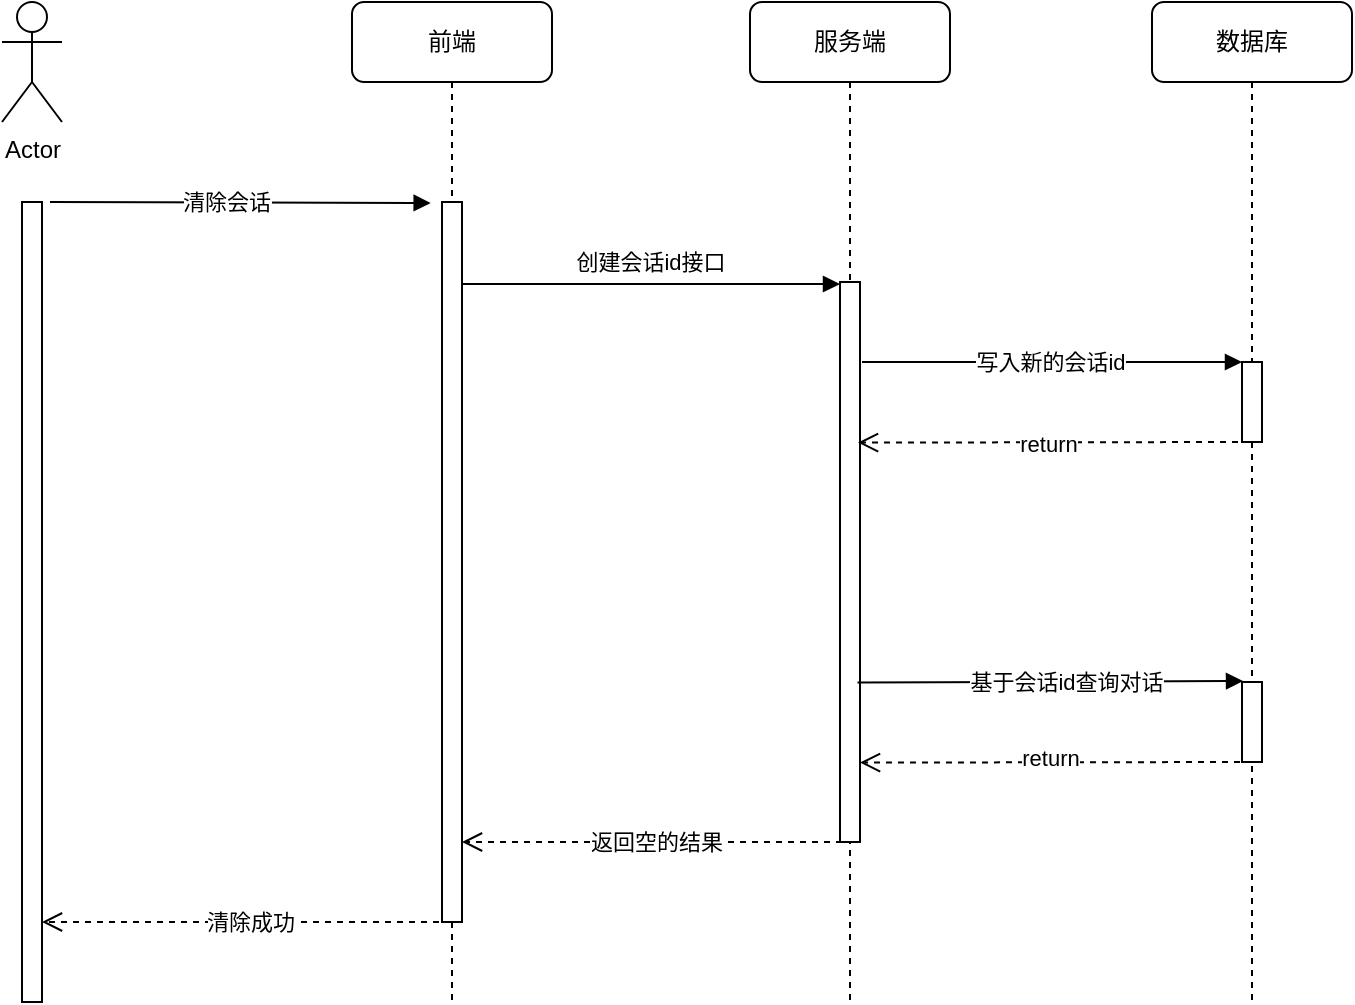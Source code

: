 <mxfile version="26.2.13">
  <diagram name="第 1 页" id="O7w0kg6Vq2VkU8xewvDO">
    <mxGraphModel dx="1723" dy="919" grid="1" gridSize="10" guides="1" tooltips="1" connect="1" arrows="1" fold="1" page="1" pageScale="1" pageWidth="827" pageHeight="1169" math="0" shadow="0">
      <root>
        <mxCell id="0" />
        <mxCell id="1" parent="0" />
        <mxCell id="6d9oQKjGZ643a8s9bJxl-1" value="服务端" style="shape=umlLifeline;perimeter=lifelinePerimeter;whiteSpace=wrap;html=1;container=1;collapsible=0;recursiveResize=0;outlineConnect=0;rounded=1;shadow=0;comic=0;labelBackgroundColor=none;strokeWidth=1;fontFamily=Verdana;fontSize=12;align=center;" vertex="1" parent="1">
          <mxGeometry x="469" y="20" width="100" height="500" as="geometry" />
        </mxCell>
        <mxCell id="6d9oQKjGZ643a8s9bJxl-4" value="" style="html=1;points=[];perimeter=orthogonalPerimeter;rounded=0;shadow=0;comic=0;labelBackgroundColor=none;strokeWidth=1;fontFamily=Verdana;fontSize=12;align=center;" vertex="1" parent="6d9oQKjGZ643a8s9bJxl-1">
          <mxGeometry x="45" y="140" width="10" height="280" as="geometry" />
        </mxCell>
        <mxCell id="6d9oQKjGZ643a8s9bJxl-5" value="" style="html=1;verticalAlign=bottom;endArrow=block;labelBackgroundColor=none;fontFamily=Verdana;fontSize=12;edgeStyle=elbowEdgeStyle;elbow=horizontal;" edge="1" parent="6d9oQKjGZ643a8s9bJxl-1">
          <mxGeometry x="-0.305" y="-119" relative="1" as="geometry">
            <mxPoint x="-145" y="141" as="sourcePoint" />
            <mxPoint x="45" y="141" as="targetPoint" />
            <mxPoint as="offset" />
          </mxGeometry>
        </mxCell>
        <mxCell id="6d9oQKjGZ643a8s9bJxl-6" value="创建会话id接口" style="edgeLabel;html=1;align=center;verticalAlign=middle;resizable=0;points=[];" vertex="1" connectable="0" parent="6d9oQKjGZ643a8s9bJxl-5">
          <mxGeometry x="-0.079" y="1" relative="1" as="geometry">
            <mxPoint x="7" y="-10" as="offset" />
          </mxGeometry>
        </mxCell>
        <mxCell id="6d9oQKjGZ643a8s9bJxl-7" value="" style="html=1;points=[];perimeter=orthogonalPerimeter;rounded=0;shadow=0;comic=0;labelBackgroundColor=none;strokeWidth=1;fontFamily=Verdana;fontSize=12;align=center;" vertex="1" parent="1">
          <mxGeometry x="105" y="120" width="10" height="400" as="geometry" />
        </mxCell>
        <mxCell id="6d9oQKjGZ643a8s9bJxl-8" value="" style="html=1;verticalAlign=bottom;endArrow=block;entryX=0.033;entryY=0.02;labelBackgroundColor=none;fontFamily=Verdana;fontSize=12;edgeStyle=elbowEdgeStyle;elbow=vertical;entryDx=0;entryDy=0;entryPerimeter=0;" edge="1" parent="1">
          <mxGeometry x="0.062" y="9" relative="1" as="geometry">
            <mxPoint x="119" y="120" as="sourcePoint" />
            <mxPoint x="309.33" y="121" as="targetPoint" />
            <mxPoint as="offset" />
          </mxGeometry>
        </mxCell>
        <mxCell id="6d9oQKjGZ643a8s9bJxl-9" value="清除会话" style="edgeLabel;html=1;align=center;verticalAlign=middle;resizable=0;points=[];" vertex="1" connectable="0" parent="6d9oQKjGZ643a8s9bJxl-8">
          <mxGeometry x="-0.079" y="1" relative="1" as="geometry">
            <mxPoint as="offset" />
          </mxGeometry>
        </mxCell>
        <mxCell id="6d9oQKjGZ643a8s9bJxl-10" value="Actor" style="shape=umlActor;verticalLabelPosition=bottom;verticalAlign=top;html=1;" vertex="1" parent="1">
          <mxGeometry x="95" y="20" width="30" height="60" as="geometry" />
        </mxCell>
        <mxCell id="6d9oQKjGZ643a8s9bJxl-11" value="前端" style="shape=umlLifeline;perimeter=lifelinePerimeter;whiteSpace=wrap;html=1;container=1;collapsible=0;recursiveResize=0;outlineConnect=0;rounded=1;shadow=0;comic=0;labelBackgroundColor=none;strokeWidth=1;fontFamily=Verdana;fontSize=12;align=center;movable=1;resizable=1;rotatable=1;deletable=1;editable=1;locked=0;connectable=1;" vertex="1" parent="1">
          <mxGeometry x="270" y="20" width="100" height="500" as="geometry" />
        </mxCell>
        <mxCell id="6d9oQKjGZ643a8s9bJxl-12" value="" style="html=1;points=[];perimeter=orthogonalPerimeter;rounded=0;shadow=0;comic=0;labelBackgroundColor=none;strokeWidth=1;fontFamily=Verdana;fontSize=12;align=center;" vertex="1" parent="6d9oQKjGZ643a8s9bJxl-11">
          <mxGeometry x="45" y="100" width="10" height="360" as="geometry" />
        </mxCell>
        <mxCell id="6d9oQKjGZ643a8s9bJxl-13" value="" style="html=1;verticalAlign=bottom;endArrow=open;dashed=1;endSize=8;labelBackgroundColor=none;fontFamily=Verdana;fontSize=12;" edge="1" parent="6d9oQKjGZ643a8s9bJxl-11">
          <mxGeometry x="-0.183" y="50" relative="1" as="geometry">
            <mxPoint x="55.0" y="420" as="targetPoint" />
            <mxPoint x="245" y="420" as="sourcePoint" />
            <mxPoint as="offset" />
          </mxGeometry>
        </mxCell>
        <mxCell id="6d9oQKjGZ643a8s9bJxl-14" value="返回空的结果" style="edgeLabel;html=1;align=center;verticalAlign=middle;resizable=0;points=[];" vertex="1" connectable="0" parent="6d9oQKjGZ643a8s9bJxl-13">
          <mxGeometry x="0.037" y="1" relative="1" as="geometry">
            <mxPoint x="5" y="-1" as="offset" />
          </mxGeometry>
        </mxCell>
        <mxCell id="6d9oQKjGZ643a8s9bJxl-15" value="数据库" style="shape=umlLifeline;perimeter=lifelinePerimeter;whiteSpace=wrap;html=1;container=1;collapsible=0;recursiveResize=0;outlineConnect=0;rounded=1;shadow=0;comic=0;labelBackgroundColor=none;strokeWidth=1;fontFamily=Verdana;fontSize=12;align=center;" vertex="1" parent="1">
          <mxGeometry x="670" y="20" width="100" height="500" as="geometry" />
        </mxCell>
        <mxCell id="6d9oQKjGZ643a8s9bJxl-16" value="" style="html=1;points=[];perimeter=orthogonalPerimeter;rounded=0;shadow=0;comic=0;labelBackgroundColor=none;strokeWidth=1;fontFamily=Verdana;fontSize=12;align=center;" vertex="1" parent="6d9oQKjGZ643a8s9bJxl-15">
          <mxGeometry x="45" y="180" width="10" height="40" as="geometry" />
        </mxCell>
        <mxCell id="6d9oQKjGZ643a8s9bJxl-17" value="" style="html=1;verticalAlign=bottom;endArrow=block;labelBackgroundColor=none;fontFamily=Verdana;fontSize=12;edgeStyle=elbowEdgeStyle;elbow=vertical;" edge="1" parent="6d9oQKjGZ643a8s9bJxl-15">
          <mxGeometry x="0.062" y="9" relative="1" as="geometry">
            <mxPoint x="-145" y="180" as="sourcePoint" />
            <mxPoint x="45" y="180" as="targetPoint" />
            <mxPoint as="offset" />
          </mxGeometry>
        </mxCell>
        <mxCell id="6d9oQKjGZ643a8s9bJxl-18" value="写入新的会话id" style="edgeLabel;html=1;align=center;verticalAlign=middle;resizable=0;points=[];" vertex="1" connectable="0" parent="6d9oQKjGZ643a8s9bJxl-17">
          <mxGeometry x="-0.079" y="1" relative="1" as="geometry">
            <mxPoint x="6" y="1" as="offset" />
          </mxGeometry>
        </mxCell>
        <mxCell id="6d9oQKjGZ643a8s9bJxl-21" value="" style="html=1;points=[];perimeter=orthogonalPerimeter;rounded=0;shadow=0;comic=0;labelBackgroundColor=none;strokeWidth=1;fontFamily=Verdana;fontSize=12;align=center;" vertex="1" parent="6d9oQKjGZ643a8s9bJxl-15">
          <mxGeometry x="45" y="340" width="10" height="40" as="geometry" />
        </mxCell>
        <mxCell id="6d9oQKjGZ643a8s9bJxl-22" value="" style="html=1;verticalAlign=bottom;endArrow=open;dashed=1;endSize=8;labelBackgroundColor=none;fontFamily=Verdana;fontSize=12;" edge="1" parent="1">
          <mxGeometry x="-0.183" y="50" relative="1" as="geometry">
            <mxPoint x="523" y="240.29" as="targetPoint" />
            <mxPoint x="719" y="240" as="sourcePoint" />
            <mxPoint as="offset" />
          </mxGeometry>
        </mxCell>
        <mxCell id="6d9oQKjGZ643a8s9bJxl-23" value="return" style="edgeLabel;html=1;align=center;verticalAlign=middle;resizable=0;points=[];" vertex="1" connectable="0" parent="6d9oQKjGZ643a8s9bJxl-22">
          <mxGeometry x="0.037" y="1" relative="1" as="geometry">
            <mxPoint as="offset" />
          </mxGeometry>
        </mxCell>
        <mxCell id="6d9oQKjGZ643a8s9bJxl-26" value="" style="html=1;verticalAlign=bottom;endArrow=open;dashed=1;endSize=8;labelBackgroundColor=none;fontFamily=Verdana;fontSize=12;" edge="1" parent="1">
          <mxGeometry x="-0.183" y="50" relative="1" as="geometry">
            <mxPoint x="115.0" y="480" as="targetPoint" />
            <mxPoint x="319.5" y="480" as="sourcePoint" />
            <mxPoint as="offset" />
          </mxGeometry>
        </mxCell>
        <mxCell id="6d9oQKjGZ643a8s9bJxl-27" value="清除成功" style="edgeLabel;html=1;align=center;verticalAlign=middle;resizable=0;points=[];" vertex="1" connectable="0" parent="6d9oQKjGZ643a8s9bJxl-26">
          <mxGeometry x="0.037" y="1" relative="1" as="geometry">
            <mxPoint x="5" y="-1" as="offset" />
          </mxGeometry>
        </mxCell>
        <mxCell id="6d9oQKjGZ643a8s9bJxl-28" value="" style="html=1;verticalAlign=bottom;endArrow=block;labelBackgroundColor=none;fontFamily=Verdana;fontSize=12;edgeStyle=elbowEdgeStyle;elbow=vertical;entryX=0.052;entryY=-0.031;entryDx=0;entryDy=0;entryPerimeter=0;" edge="1" parent="1" target="6d9oQKjGZ643a8s9bJxl-21">
          <mxGeometry x="0.062" y="9" relative="1" as="geometry">
            <mxPoint x="522.75" y="360.31" as="sourcePoint" />
            <mxPoint x="680" y="360" as="targetPoint" />
            <mxPoint as="offset" />
          </mxGeometry>
        </mxCell>
        <mxCell id="6d9oQKjGZ643a8s9bJxl-29" value="基于会话id查询对话" style="edgeLabel;html=1;align=center;verticalAlign=middle;resizable=0;points=[];" vertex="1" connectable="0" parent="6d9oQKjGZ643a8s9bJxl-28">
          <mxGeometry x="-0.079" y="1" relative="1" as="geometry">
            <mxPoint x="15" y="1" as="offset" />
          </mxGeometry>
        </mxCell>
        <mxCell id="6d9oQKjGZ643a8s9bJxl-30" value="" style="html=1;verticalAlign=bottom;endArrow=open;dashed=1;endSize=8;labelBackgroundColor=none;fontFamily=Verdana;fontSize=12;" edge="1" parent="1">
          <mxGeometry x="-0.183" y="50" relative="1" as="geometry">
            <mxPoint x="524" y="400.29" as="targetPoint" />
            <mxPoint x="720" y="400" as="sourcePoint" />
            <mxPoint as="offset" />
          </mxGeometry>
        </mxCell>
        <mxCell id="6d9oQKjGZ643a8s9bJxl-31" value="return" style="edgeLabel;html=1;align=center;verticalAlign=middle;resizable=0;points=[];" vertex="1" connectable="0" parent="6d9oQKjGZ643a8s9bJxl-30">
          <mxGeometry x="0.037" y="1" relative="1" as="geometry">
            <mxPoint y="-3" as="offset" />
          </mxGeometry>
        </mxCell>
      </root>
    </mxGraphModel>
  </diagram>
</mxfile>
